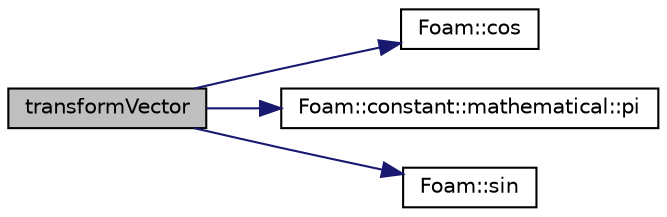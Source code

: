 digraph "transformVector"
{
  bgcolor="transparent";
  edge [fontname="Helvetica",fontsize="10",labelfontname="Helvetica",labelfontsize="10"];
  node [fontname="Helvetica",fontsize="10",shape=record];
  rankdir="LR";
  Node1 [label="transformVector",height=0.2,width=0.4,color="black", fillcolor="grey75", style="filled", fontcolor="black"];
  Node1 -> Node2 [color="midnightblue",fontsize="10",style="solid",fontname="Helvetica"];
  Node2 [label="Foam::cos",height=0.2,width=0.4,color="black",URL="$a10936.html#aebb41a148f7cf44b63e12f69e487e49f"];
  Node1 -> Node3 [color="midnightblue",fontsize="10",style="solid",fontname="Helvetica"];
  Node3 [label="Foam::constant::mathematical::pi",height=0.2,width=0.4,color="black",URL="$a10948.html#a731b8788a4c01586c35266c7ca4fed04"];
  Node1 -> Node4 [color="midnightblue",fontsize="10",style="solid",fontname="Helvetica"];
  Node4 [label="Foam::sin",height=0.2,width=0.4,color="black",URL="$a10936.html#a4517d680df5510934705011b30dcefa6"];
}
